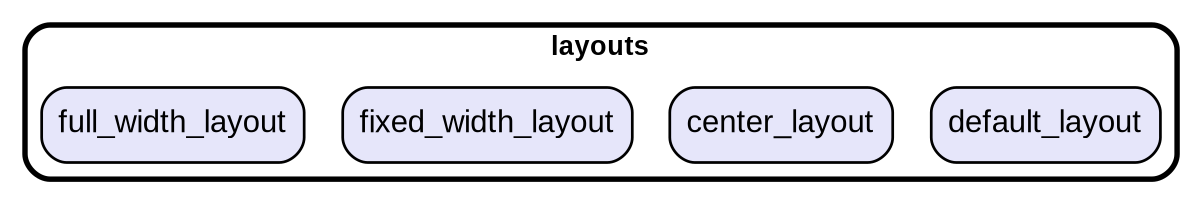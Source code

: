 digraph "" {
  graph [style=rounded fontname="Arial Black" fontsize=13 penwidth=2.6];
  node [shape=rect style="filled,rounded" fontname=Arial fontsize=15 fillcolor=Lavender penwidth=1.3];
  edge [penwidth=1.3];
  "/default_layout.dart" [label="default_layout"];
  "/center_layout.dart" [label="center_layout"];
  "/fixed_width_layout.dart" [label="fixed_width_layout"];
  "/full_width_layout.dart" [label="full_width_layout"];
  subgraph "cluster~" {
    label="layouts";
    "/default_layout.dart";
    "/center_layout.dart";
    "/fixed_width_layout.dart";
    "/full_width_layout.dart";
  }
}
